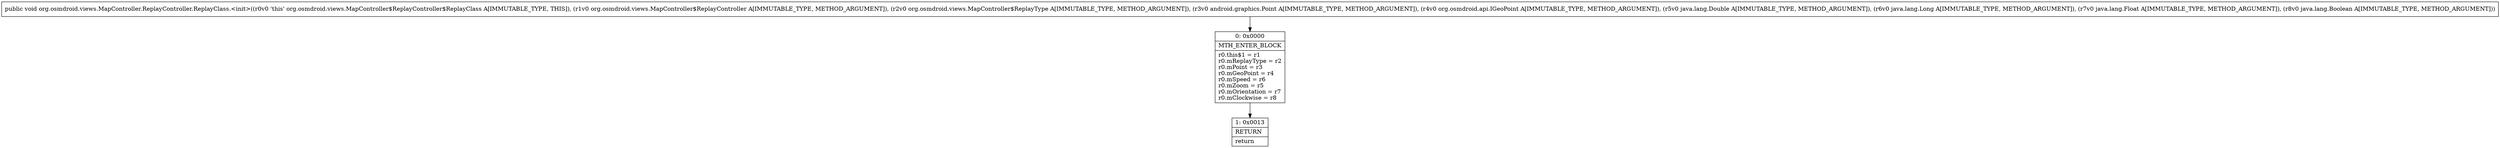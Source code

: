 digraph "CFG fororg.osmdroid.views.MapController.ReplayController.ReplayClass.\<init\>(Lorg\/osmdroid\/views\/MapController$ReplayController;Lorg\/osmdroid\/views\/MapController$ReplayType;Landroid\/graphics\/Point;Lorg\/osmdroid\/api\/IGeoPoint;Ljava\/lang\/Double;Ljava\/lang\/Long;Ljava\/lang\/Float;Ljava\/lang\/Boolean;)V" {
Node_0 [shape=record,label="{0\:\ 0x0000|MTH_ENTER_BLOCK\l|r0.this$1 = r1\lr0.mReplayType = r2\lr0.mPoint = r3\lr0.mGeoPoint = r4\lr0.mSpeed = r6\lr0.mZoom = r5\lr0.mOrientation = r7\lr0.mClockwise = r8\l}"];
Node_1 [shape=record,label="{1\:\ 0x0013|RETURN\l|return\l}"];
MethodNode[shape=record,label="{public void org.osmdroid.views.MapController.ReplayController.ReplayClass.\<init\>((r0v0 'this' org.osmdroid.views.MapController$ReplayController$ReplayClass A[IMMUTABLE_TYPE, THIS]), (r1v0 org.osmdroid.views.MapController$ReplayController A[IMMUTABLE_TYPE, METHOD_ARGUMENT]), (r2v0 org.osmdroid.views.MapController$ReplayType A[IMMUTABLE_TYPE, METHOD_ARGUMENT]), (r3v0 android.graphics.Point A[IMMUTABLE_TYPE, METHOD_ARGUMENT]), (r4v0 org.osmdroid.api.IGeoPoint A[IMMUTABLE_TYPE, METHOD_ARGUMENT]), (r5v0 java.lang.Double A[IMMUTABLE_TYPE, METHOD_ARGUMENT]), (r6v0 java.lang.Long A[IMMUTABLE_TYPE, METHOD_ARGUMENT]), (r7v0 java.lang.Float A[IMMUTABLE_TYPE, METHOD_ARGUMENT]), (r8v0 java.lang.Boolean A[IMMUTABLE_TYPE, METHOD_ARGUMENT])) }"];
MethodNode -> Node_0;
Node_0 -> Node_1;
}

